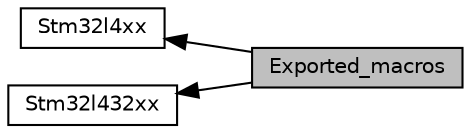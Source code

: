 digraph "Exported_macros"
{
  edge [fontname="Helvetica",fontsize="10",labelfontname="Helvetica",labelfontsize="10"];
  node [fontname="Helvetica",fontsize="10",shape=box];
  rankdir=LR;
  Node1 [label="Exported_macros",height=0.2,width=0.4,color="black", fillcolor="grey75", style="filled", fontcolor="black",tooltip=" "];
  Node3 [label="Stm32l4xx",height=0.2,width=0.4,color="black", fillcolor="white", style="filled",URL="$group__stm32l4xx.html",tooltip=" "];
  Node2 [label="Stm32l432xx",height=0.2,width=0.4,color="black", fillcolor="white", style="filled",URL="$group__stm32l432xx.html",tooltip=" "];
  Node2->Node1 [shape=plaintext, dir="back", style="solid"];
  Node3->Node1 [shape=plaintext, dir="back", style="solid"];
}
